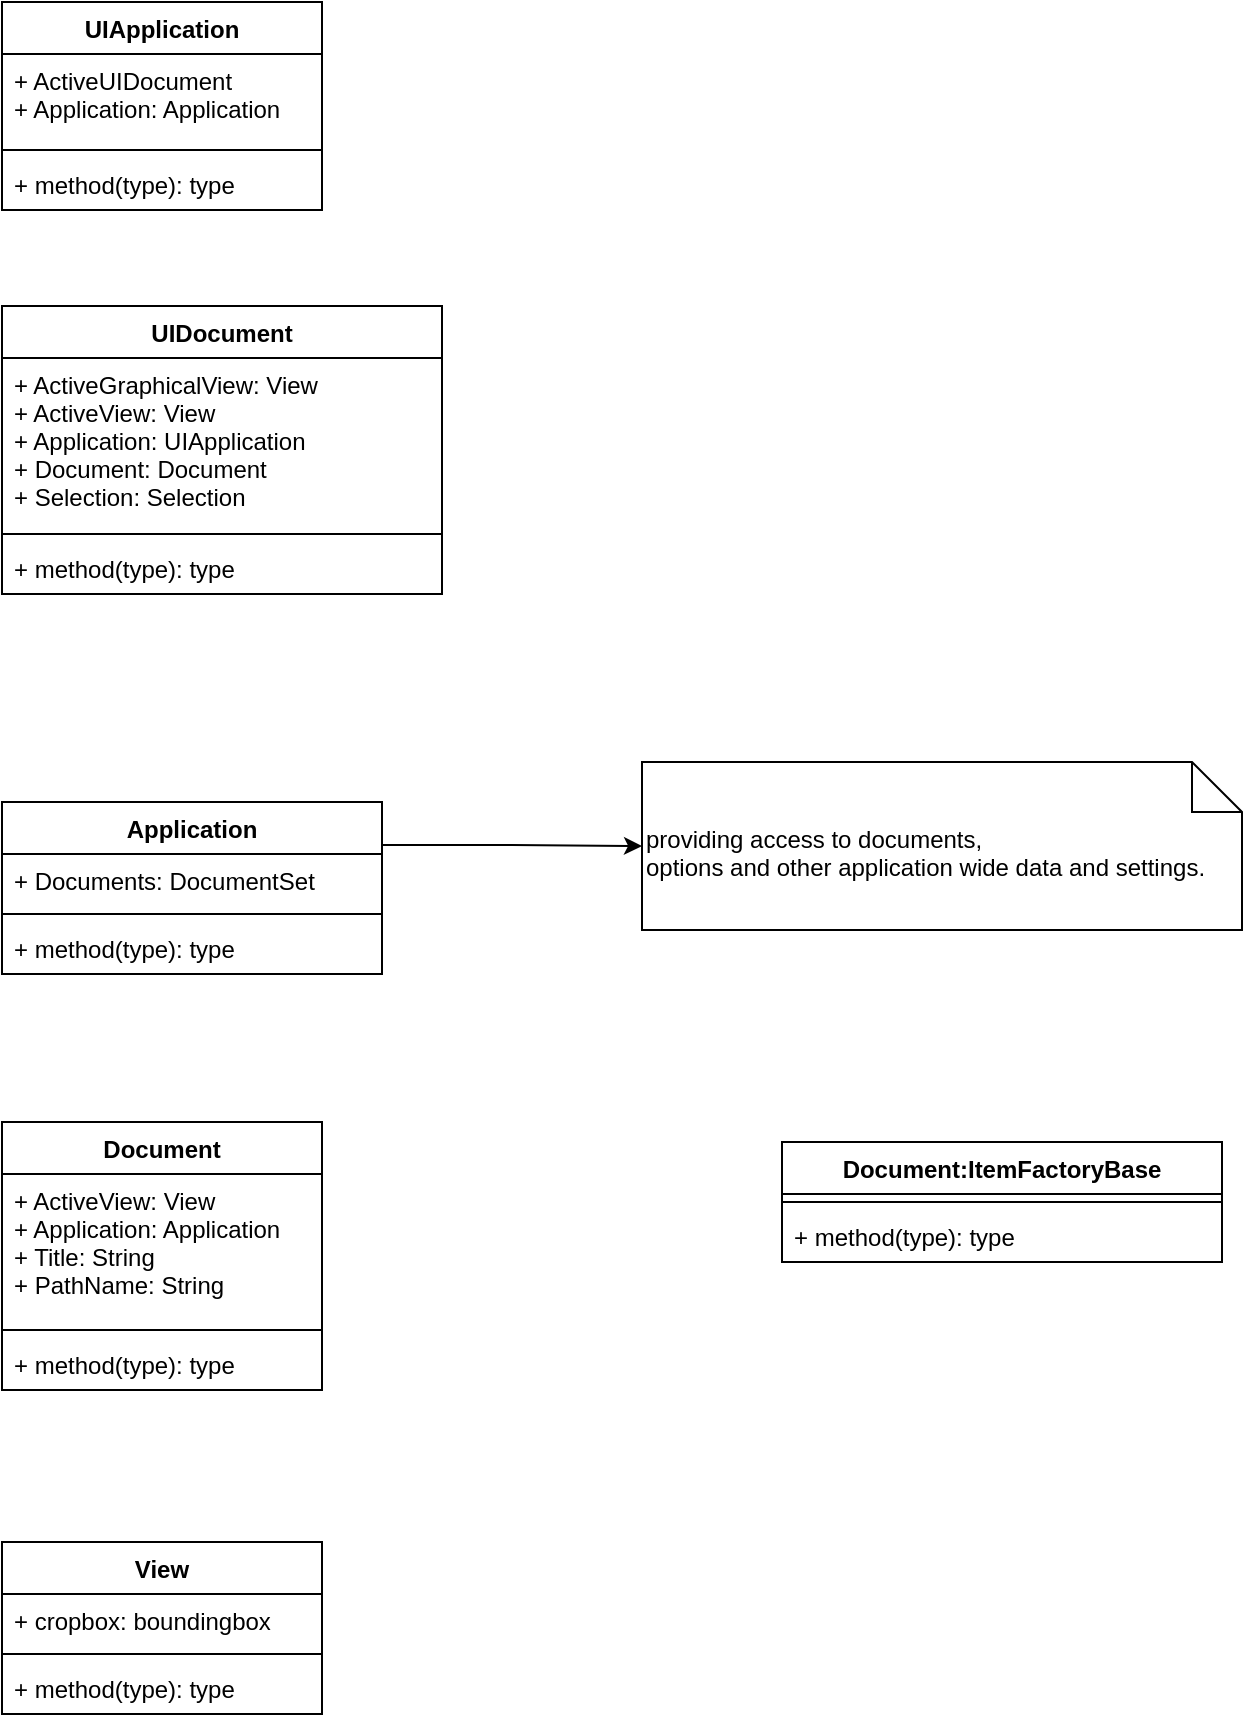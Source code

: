 <mxfile version="17.1.0" type="github">
  <diagram id="TqQ5rs_Xl7fgWW3-Gsn0" name="Page-1">
    <mxGraphModel dx="1038" dy="547" grid="1" gridSize="10" guides="1" tooltips="1" connect="1" arrows="1" fold="1" page="1" pageScale="1" pageWidth="827" pageHeight="1169" math="0" shadow="0">
      <root>
        <mxCell id="0" />
        <mxCell id="1" parent="0" />
        <mxCell id="AwX4-hsFfmJ8vPvQKmp--47" style="edgeStyle=orthogonalEdgeStyle;rounded=0;orthogonalLoop=1;jettySize=auto;html=1;exitX=1;exitY=0.25;exitDx=0;exitDy=0;" edge="1" parent="1" source="AwX4-hsFfmJ8vPvQKmp--7" target="AwX4-hsFfmJ8vPvQKmp--45">
          <mxGeometry relative="1" as="geometry" />
        </mxCell>
        <mxCell id="AwX4-hsFfmJ8vPvQKmp--7" value="Application" style="swimlane;fontStyle=1;align=center;verticalAlign=top;childLayout=stackLayout;horizontal=1;startSize=26;horizontalStack=0;resizeParent=1;resizeParentMax=0;resizeLast=0;collapsible=1;marginBottom=0;" vertex="1" parent="1">
          <mxGeometry x="40" y="440" width="190" height="86" as="geometry">
            <mxRectangle x="120" y="270" width="100" height="26" as="alternateBounds" />
          </mxGeometry>
        </mxCell>
        <mxCell id="AwX4-hsFfmJ8vPvQKmp--8" value="+ Documents: DocumentSet" style="text;strokeColor=none;fillColor=none;align=left;verticalAlign=top;spacingLeft=4;spacingRight=4;overflow=hidden;rotatable=0;points=[[0,0.5],[1,0.5]];portConstraint=eastwest;" vertex="1" parent="AwX4-hsFfmJ8vPvQKmp--7">
          <mxGeometry y="26" width="190" height="26" as="geometry" />
        </mxCell>
        <mxCell id="AwX4-hsFfmJ8vPvQKmp--9" value="" style="line;strokeWidth=1;fillColor=none;align=left;verticalAlign=middle;spacingTop=-1;spacingLeft=3;spacingRight=3;rotatable=0;labelPosition=right;points=[];portConstraint=eastwest;" vertex="1" parent="AwX4-hsFfmJ8vPvQKmp--7">
          <mxGeometry y="52" width="190" height="8" as="geometry" />
        </mxCell>
        <mxCell id="AwX4-hsFfmJ8vPvQKmp--10" value="+ method(type): type" style="text;strokeColor=none;fillColor=none;align=left;verticalAlign=top;spacingLeft=4;spacingRight=4;overflow=hidden;rotatable=0;points=[[0,0.5],[1,0.5]];portConstraint=eastwest;" vertex="1" parent="AwX4-hsFfmJ8vPvQKmp--7">
          <mxGeometry y="60" width="190" height="26" as="geometry" />
        </mxCell>
        <mxCell id="AwX4-hsFfmJ8vPvQKmp--15" value="UIApplication" style="swimlane;fontStyle=1;align=center;verticalAlign=top;childLayout=stackLayout;horizontal=1;startSize=26;horizontalStack=0;resizeParent=1;resizeParentMax=0;resizeLast=0;collapsible=1;marginBottom=0;" vertex="1" parent="1">
          <mxGeometry x="40" y="40" width="160" height="104" as="geometry">
            <mxRectangle x="40" y="40" width="110" height="26" as="alternateBounds" />
          </mxGeometry>
        </mxCell>
        <mxCell id="AwX4-hsFfmJ8vPvQKmp--16" value="+ ActiveUIDocument&#xa;+ Application: Application" style="text;strokeColor=none;fillColor=none;align=left;verticalAlign=top;spacingLeft=4;spacingRight=4;overflow=hidden;rotatable=0;points=[[0,0.5],[1,0.5]];portConstraint=eastwest;" vertex="1" parent="AwX4-hsFfmJ8vPvQKmp--15">
          <mxGeometry y="26" width="160" height="44" as="geometry" />
        </mxCell>
        <mxCell id="AwX4-hsFfmJ8vPvQKmp--17" value="" style="line;strokeWidth=1;fillColor=none;align=left;verticalAlign=middle;spacingTop=-1;spacingLeft=3;spacingRight=3;rotatable=0;labelPosition=right;points=[];portConstraint=eastwest;" vertex="1" parent="AwX4-hsFfmJ8vPvQKmp--15">
          <mxGeometry y="70" width="160" height="8" as="geometry" />
        </mxCell>
        <mxCell id="AwX4-hsFfmJ8vPvQKmp--18" value="+ method(type): type" style="text;strokeColor=none;fillColor=none;align=left;verticalAlign=top;spacingLeft=4;spacingRight=4;overflow=hidden;rotatable=0;points=[[0,0.5],[1,0.5]];portConstraint=eastwest;" vertex="1" parent="AwX4-hsFfmJ8vPvQKmp--15">
          <mxGeometry y="78" width="160" height="26" as="geometry" />
        </mxCell>
        <mxCell id="AwX4-hsFfmJ8vPvQKmp--19" value="UIDocument" style="swimlane;fontStyle=1;align=center;verticalAlign=top;childLayout=stackLayout;horizontal=1;startSize=26;horizontalStack=0;resizeParent=1;resizeParentMax=0;resizeLast=0;collapsible=1;marginBottom=0;" vertex="1" parent="1">
          <mxGeometry x="40" y="192" width="220" height="144" as="geometry" />
        </mxCell>
        <mxCell id="AwX4-hsFfmJ8vPvQKmp--20" value="+ ActiveGraphicalView: View&#xa;+ ActiveView: View&#xa;+ Application: UIApplication&#xa;+ Document: Document&#xa;+ Selection: Selection" style="text;strokeColor=none;fillColor=none;align=left;verticalAlign=top;spacingLeft=4;spacingRight=4;overflow=hidden;rotatable=0;points=[[0,0.5],[1,0.5]];portConstraint=eastwest;" vertex="1" parent="AwX4-hsFfmJ8vPvQKmp--19">
          <mxGeometry y="26" width="220" height="84" as="geometry" />
        </mxCell>
        <mxCell id="AwX4-hsFfmJ8vPvQKmp--21" value="" style="line;strokeWidth=1;fillColor=none;align=left;verticalAlign=middle;spacingTop=-1;spacingLeft=3;spacingRight=3;rotatable=0;labelPosition=right;points=[];portConstraint=eastwest;" vertex="1" parent="AwX4-hsFfmJ8vPvQKmp--19">
          <mxGeometry y="110" width="220" height="8" as="geometry" />
        </mxCell>
        <mxCell id="AwX4-hsFfmJ8vPvQKmp--22" value="+ method(type): type" style="text;strokeColor=none;fillColor=none;align=left;verticalAlign=top;spacingLeft=4;spacingRight=4;overflow=hidden;rotatable=0;points=[[0,0.5],[1,0.5]];portConstraint=eastwest;" vertex="1" parent="AwX4-hsFfmJ8vPvQKmp--19">
          <mxGeometry y="118" width="220" height="26" as="geometry" />
        </mxCell>
        <mxCell id="AwX4-hsFfmJ8vPvQKmp--45" value="providing access to documents, &lt;br&gt;options and other application wide data and settings. " style="shape=note2;boundedLbl=1;whiteSpace=wrap;html=1;size=25;verticalAlign=top;align=left;" vertex="1" parent="1">
          <mxGeometry x="360" y="420" width="300" height="84" as="geometry" />
        </mxCell>
        <mxCell id="AwX4-hsFfmJ8vPvQKmp--52" value="Document" style="swimlane;fontStyle=1;align=center;verticalAlign=top;childLayout=stackLayout;horizontal=1;startSize=26;horizontalStack=0;resizeParent=1;resizeParentMax=0;resizeLast=0;collapsible=1;marginBottom=0;" vertex="1" parent="1">
          <mxGeometry x="40" y="600" width="160" height="134" as="geometry" />
        </mxCell>
        <mxCell id="AwX4-hsFfmJ8vPvQKmp--53" value="+ ActiveView: View&#xa;+ Application: Application&#xa;+ Title: String&#xa;+ PathName: String" style="text;strokeColor=none;fillColor=none;align=left;verticalAlign=top;spacingLeft=4;spacingRight=4;overflow=hidden;rotatable=0;points=[[0,0.5],[1,0.5]];portConstraint=eastwest;" vertex="1" parent="AwX4-hsFfmJ8vPvQKmp--52">
          <mxGeometry y="26" width="160" height="74" as="geometry" />
        </mxCell>
        <mxCell id="AwX4-hsFfmJ8vPvQKmp--54" value="" style="line;strokeWidth=1;fillColor=none;align=left;verticalAlign=middle;spacingTop=-1;spacingLeft=3;spacingRight=3;rotatable=0;labelPosition=right;points=[];portConstraint=eastwest;" vertex="1" parent="AwX4-hsFfmJ8vPvQKmp--52">
          <mxGeometry y="100" width="160" height="8" as="geometry" />
        </mxCell>
        <mxCell id="AwX4-hsFfmJ8vPvQKmp--55" value="+ method(type): type" style="text;strokeColor=none;fillColor=none;align=left;verticalAlign=top;spacingLeft=4;spacingRight=4;overflow=hidden;rotatable=0;points=[[0,0.5],[1,0.5]];portConstraint=eastwest;" vertex="1" parent="AwX4-hsFfmJ8vPvQKmp--52">
          <mxGeometry y="108" width="160" height="26" as="geometry" />
        </mxCell>
        <mxCell id="AwX4-hsFfmJ8vPvQKmp--56" value="Document:ItemFactoryBase" style="swimlane;fontStyle=1;align=center;verticalAlign=top;childLayout=stackLayout;horizontal=1;startSize=26;horizontalStack=0;resizeParent=1;resizeParentMax=0;resizeLast=0;collapsible=1;marginBottom=0;" vertex="1" parent="1">
          <mxGeometry x="430" y="610" width="220" height="60" as="geometry" />
        </mxCell>
        <mxCell id="AwX4-hsFfmJ8vPvQKmp--58" value="" style="line;strokeWidth=1;fillColor=none;align=left;verticalAlign=middle;spacingTop=-1;spacingLeft=3;spacingRight=3;rotatable=0;labelPosition=right;points=[];portConstraint=eastwest;" vertex="1" parent="AwX4-hsFfmJ8vPvQKmp--56">
          <mxGeometry y="26" width="220" height="8" as="geometry" />
        </mxCell>
        <mxCell id="AwX4-hsFfmJ8vPvQKmp--59" value="+ method(type): type" style="text;strokeColor=none;fillColor=none;align=left;verticalAlign=top;spacingLeft=4;spacingRight=4;overflow=hidden;rotatable=0;points=[[0,0.5],[1,0.5]];portConstraint=eastwest;" vertex="1" parent="AwX4-hsFfmJ8vPvQKmp--56">
          <mxGeometry y="34" width="220" height="26" as="geometry" />
        </mxCell>
        <mxCell id="AwX4-hsFfmJ8vPvQKmp--60" value="View" style="swimlane;fontStyle=1;align=center;verticalAlign=top;childLayout=stackLayout;horizontal=1;startSize=26;horizontalStack=0;resizeParent=1;resizeParentMax=0;resizeLast=0;collapsible=1;marginBottom=0;" vertex="1" parent="1">
          <mxGeometry x="40" y="810" width="160" height="86" as="geometry" />
        </mxCell>
        <mxCell id="AwX4-hsFfmJ8vPvQKmp--61" value="+ cropbox: boundingbox" style="text;strokeColor=none;fillColor=none;align=left;verticalAlign=top;spacingLeft=4;spacingRight=4;overflow=hidden;rotatable=0;points=[[0,0.5],[1,0.5]];portConstraint=eastwest;" vertex="1" parent="AwX4-hsFfmJ8vPvQKmp--60">
          <mxGeometry y="26" width="160" height="26" as="geometry" />
        </mxCell>
        <mxCell id="AwX4-hsFfmJ8vPvQKmp--62" value="" style="line;strokeWidth=1;fillColor=none;align=left;verticalAlign=middle;spacingTop=-1;spacingLeft=3;spacingRight=3;rotatable=0;labelPosition=right;points=[];portConstraint=eastwest;" vertex="1" parent="AwX4-hsFfmJ8vPvQKmp--60">
          <mxGeometry y="52" width="160" height="8" as="geometry" />
        </mxCell>
        <mxCell id="AwX4-hsFfmJ8vPvQKmp--63" value="+ method(type): type" style="text;strokeColor=none;fillColor=none;align=left;verticalAlign=top;spacingLeft=4;spacingRight=4;overflow=hidden;rotatable=0;points=[[0,0.5],[1,0.5]];portConstraint=eastwest;" vertex="1" parent="AwX4-hsFfmJ8vPvQKmp--60">
          <mxGeometry y="60" width="160" height="26" as="geometry" />
        </mxCell>
      </root>
    </mxGraphModel>
  </diagram>
</mxfile>
